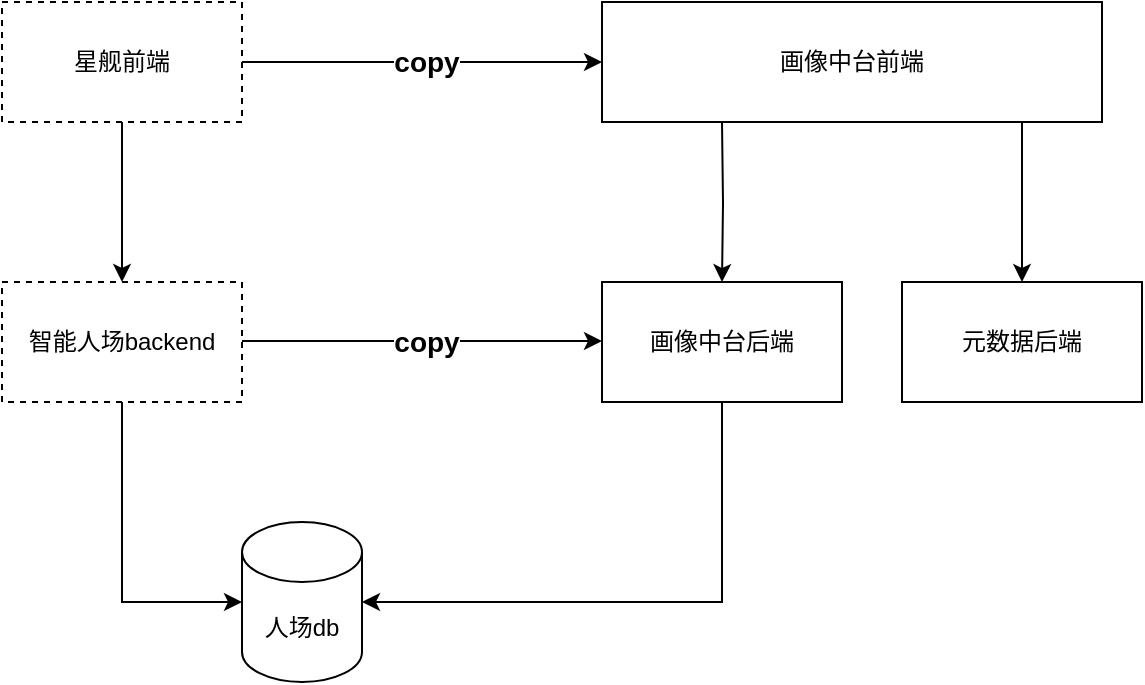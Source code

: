 <mxfile version="15.5.2" type="github">
  <diagram id="X1gcWbCa_-kbmQd6snPu" name="Page-1">
    <mxGraphModel dx="1255" dy="811" grid="1" gridSize="10" guides="1" tooltips="1" connect="1" arrows="1" fold="1" page="1" pageScale="1" pageWidth="827" pageHeight="1169" math="0" shadow="0">
      <root>
        <mxCell id="0" />
        <mxCell id="1" parent="0" />
        <mxCell id="f5yFXuFu6o2txrh7cCCn-1" value="人场db" style="shape=cylinder3;whiteSpace=wrap;html=1;boundedLbl=1;backgroundOutline=1;size=15;" vertex="1" parent="1">
          <mxGeometry x="280" y="460" width="60" height="80" as="geometry" />
        </mxCell>
        <mxCell id="f5yFXuFu6o2txrh7cCCn-2" value="智能人场backend" style="rounded=0;whiteSpace=wrap;html=1;dashed=1;" vertex="1" parent="1">
          <mxGeometry x="160" y="340" width="120" height="60" as="geometry" />
        </mxCell>
        <mxCell id="f5yFXuFu6o2txrh7cCCn-5" value="" style="edgeStyle=orthogonalEdgeStyle;rounded=0;orthogonalLoop=1;jettySize=auto;html=1;" edge="1" parent="1" source="f5yFXuFu6o2txrh7cCCn-3" target="f5yFXuFu6o2txrh7cCCn-2">
          <mxGeometry relative="1" as="geometry" />
        </mxCell>
        <mxCell id="f5yFXuFu6o2txrh7cCCn-3" value="星舰前端" style="rounded=0;whiteSpace=wrap;html=1;dashed=1;" vertex="1" parent="1">
          <mxGeometry x="160" y="200" width="120" height="60" as="geometry" />
        </mxCell>
        <mxCell id="f5yFXuFu6o2txrh7cCCn-4" value="" style="endArrow=classic;html=1;rounded=0;entryX=0;entryY=0.5;entryDx=0;entryDy=0;entryPerimeter=0;exitX=0.5;exitY=1;exitDx=0;exitDy=0;" edge="1" parent="1" source="f5yFXuFu6o2txrh7cCCn-2" target="f5yFXuFu6o2txrh7cCCn-1">
          <mxGeometry width="50" height="50" relative="1" as="geometry">
            <mxPoint x="60" y="470" as="sourcePoint" />
            <mxPoint x="110" y="420" as="targetPoint" />
            <Array as="points">
              <mxPoint x="220" y="500" />
            </Array>
          </mxGeometry>
        </mxCell>
        <mxCell id="f5yFXuFu6o2txrh7cCCn-6" value="" style="endArrow=classic;html=1;rounded=0;exitX=1;exitY=0.5;exitDx=0;exitDy=0;" edge="1" parent="1" source="f5yFXuFu6o2txrh7cCCn-3" target="f5yFXuFu6o2txrh7cCCn-7">
          <mxGeometry width="50" height="50" relative="1" as="geometry">
            <mxPoint x="380" y="250" as="sourcePoint" />
            <mxPoint x="400" y="230" as="targetPoint" />
          </mxGeometry>
        </mxCell>
        <mxCell id="f5yFXuFu6o2txrh7cCCn-8" value="&lt;b&gt;&lt;font style=&quot;font-size: 14px&quot;&gt;copy&lt;/font&gt;&lt;/b&gt;" style="edgeLabel;html=1;align=center;verticalAlign=middle;resizable=0;points=[];" vertex="1" connectable="0" parent="f5yFXuFu6o2txrh7cCCn-6">
          <mxGeometry x="0.022" relative="1" as="geometry">
            <mxPoint as="offset" />
          </mxGeometry>
        </mxCell>
        <mxCell id="f5yFXuFu6o2txrh7cCCn-13" value="" style="edgeStyle=orthogonalEdgeStyle;rounded=0;orthogonalLoop=1;jettySize=auto;html=1;fontSize=14;" edge="1" parent="1" target="f5yFXuFu6o2txrh7cCCn-9">
          <mxGeometry relative="1" as="geometry">
            <mxPoint x="520" y="260" as="sourcePoint" />
          </mxGeometry>
        </mxCell>
        <mxCell id="f5yFXuFu6o2txrh7cCCn-7" value="画像中台前端" style="rounded=0;whiteSpace=wrap;html=1;" vertex="1" parent="1">
          <mxGeometry x="460" y="200" width="250" height="60" as="geometry" />
        </mxCell>
        <mxCell id="f5yFXuFu6o2txrh7cCCn-9" value="画像中台后端" style="rounded=0;whiteSpace=wrap;html=1;" vertex="1" parent="1">
          <mxGeometry x="460" y="340" width="120" height="60" as="geometry" />
        </mxCell>
        <mxCell id="f5yFXuFu6o2txrh7cCCn-10" value="" style="endArrow=classic;html=1;rounded=0;exitX=1;exitY=0.5;exitDx=0;exitDy=0;" edge="1" parent="1">
          <mxGeometry width="50" height="50" relative="1" as="geometry">
            <mxPoint x="280" y="369.5" as="sourcePoint" />
            <mxPoint x="460" y="369.5" as="targetPoint" />
          </mxGeometry>
        </mxCell>
        <mxCell id="f5yFXuFu6o2txrh7cCCn-11" value="&lt;b&gt;&lt;font style=&quot;font-size: 14px&quot;&gt;copy&lt;/font&gt;&lt;/b&gt;" style="edgeLabel;html=1;align=center;verticalAlign=middle;resizable=0;points=[];" vertex="1" connectable="0" parent="f5yFXuFu6o2txrh7cCCn-10">
          <mxGeometry x="0.022" relative="1" as="geometry">
            <mxPoint as="offset" />
          </mxGeometry>
        </mxCell>
        <mxCell id="f5yFXuFu6o2txrh7cCCn-12" value="" style="endArrow=classic;html=1;rounded=0;entryX=1;entryY=0.5;entryDx=0;entryDy=0;entryPerimeter=0;exitX=0.5;exitY=1;exitDx=0;exitDy=0;" edge="1" parent="1" source="f5yFXuFu6o2txrh7cCCn-9" target="f5yFXuFu6o2txrh7cCCn-1">
          <mxGeometry width="50" height="50" relative="1" as="geometry">
            <mxPoint x="230" y="410" as="sourcePoint" />
            <mxPoint x="290" y="510" as="targetPoint" />
            <Array as="points">
              <mxPoint x="520" y="500" />
            </Array>
          </mxGeometry>
        </mxCell>
        <mxCell id="f5yFXuFu6o2txrh7cCCn-14" value="元数据后端" style="rounded=0;whiteSpace=wrap;html=1;" vertex="1" parent="1">
          <mxGeometry x="610" y="340" width="120" height="60" as="geometry" />
        </mxCell>
        <mxCell id="f5yFXuFu6o2txrh7cCCn-15" value="" style="edgeStyle=orthogonalEdgeStyle;rounded=0;orthogonalLoop=1;jettySize=auto;html=1;fontSize=14;exitX=0.75;exitY=1;exitDx=0;exitDy=0;entryX=0.5;entryY=0;entryDx=0;entryDy=0;" edge="1" parent="1" source="f5yFXuFu6o2txrh7cCCn-7" target="f5yFXuFu6o2txrh7cCCn-14">
          <mxGeometry relative="1" as="geometry">
            <mxPoint x="530" y="270" as="sourcePoint" />
            <mxPoint x="530" y="350" as="targetPoint" />
            <Array as="points">
              <mxPoint x="670" y="260" />
            </Array>
          </mxGeometry>
        </mxCell>
      </root>
    </mxGraphModel>
  </diagram>
</mxfile>
